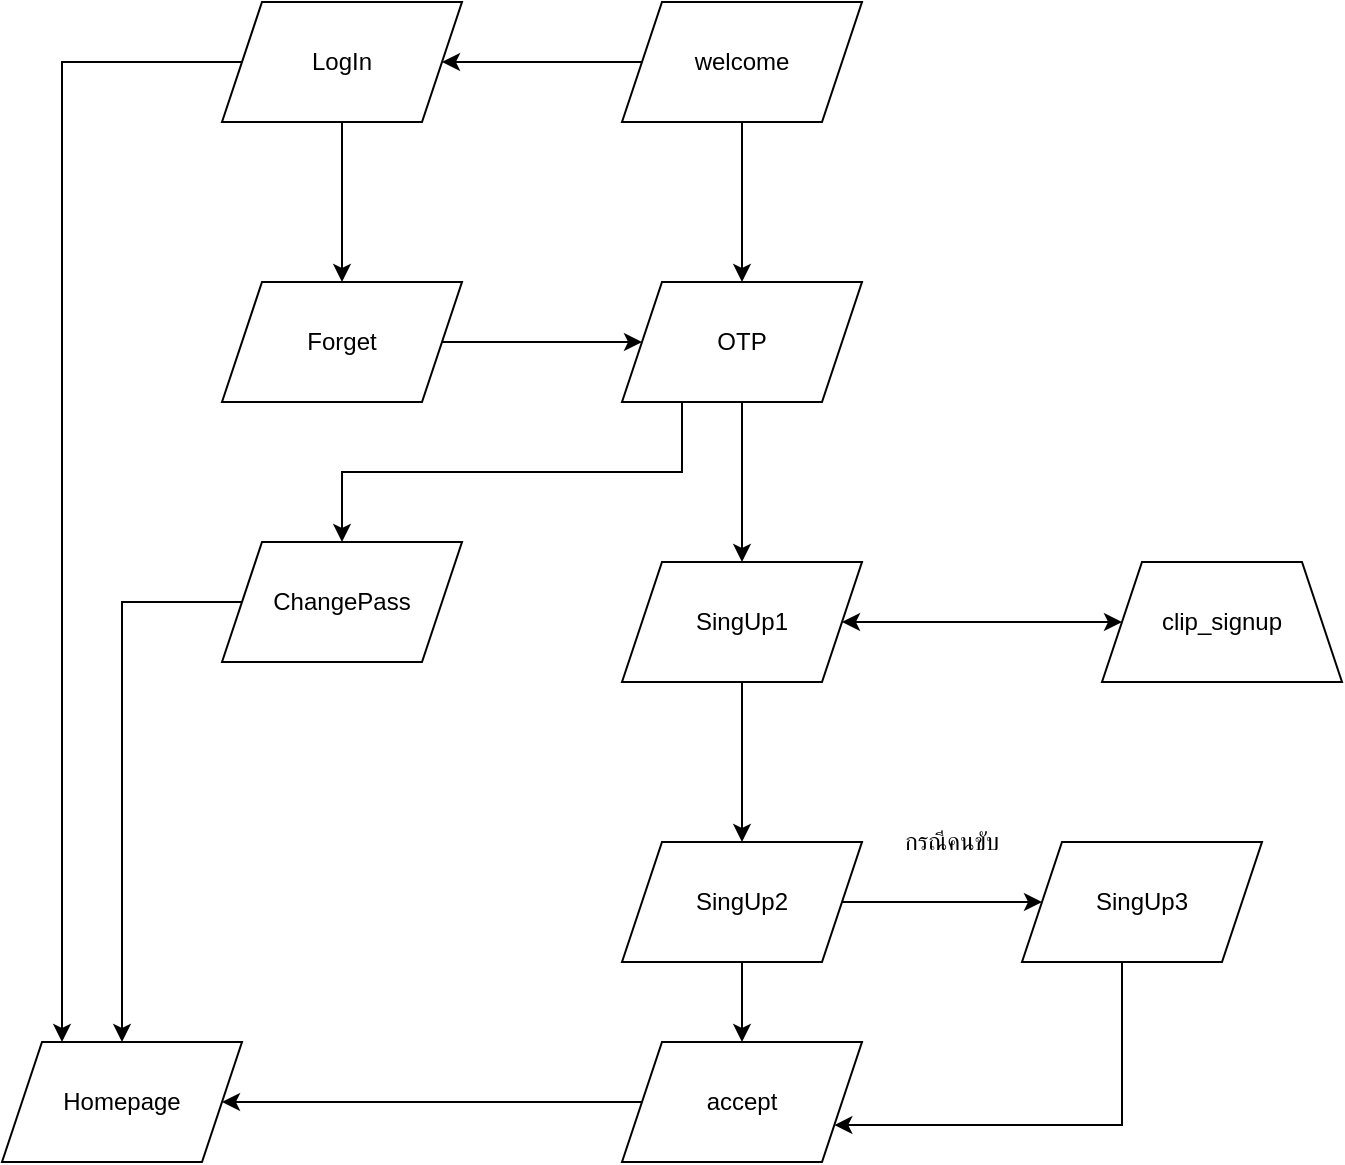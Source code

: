 <mxfile version="13.7.1" type="github">
  <diagram id="_Vg5LU53MmvnMiT8WGBx" name="Page-1">
    <mxGraphModel dx="1422" dy="794" grid="1" gridSize="10" guides="1" tooltips="1" connect="1" arrows="1" fold="1" page="1" pageScale="1" pageWidth="850" pageHeight="1100" math="0" shadow="0">
      <root>
        <mxCell id="0" />
        <mxCell id="1" parent="0" />
        <mxCell id="1sViV_-CoMLcRZ8lypDp-3" value="" style="edgeStyle=orthogonalEdgeStyle;rounded=0;orthogonalLoop=1;jettySize=auto;html=1;" parent="1" source="1sViV_-CoMLcRZ8lypDp-1" target="1sViV_-CoMLcRZ8lypDp-2" edge="1">
          <mxGeometry relative="1" as="geometry" />
        </mxCell>
        <mxCell id="1sViV_-CoMLcRZ8lypDp-5" value="" style="edgeStyle=orthogonalEdgeStyle;rounded=0;orthogonalLoop=1;jettySize=auto;html=1;entryX=0.5;entryY=0;entryDx=0;entryDy=0;" parent="1" source="1sViV_-CoMLcRZ8lypDp-1" target="1sViV_-CoMLcRZ8lypDp-8" edge="1">
          <mxGeometry relative="1" as="geometry" />
        </mxCell>
        <mxCell id="1sViV_-CoMLcRZ8lypDp-1" value="welcome" style="shape=parallelogram;perimeter=parallelogramPerimeter;whiteSpace=wrap;html=1;fixedSize=1;" parent="1" vertex="1">
          <mxGeometry x="340" y="50" width="120" height="60" as="geometry" />
        </mxCell>
        <mxCell id="1sViV_-CoMLcRZ8lypDp-7" value="" style="edgeStyle=orthogonalEdgeStyle;rounded=0;orthogonalLoop=1;jettySize=auto;html=1;" parent="1" source="1sViV_-CoMLcRZ8lypDp-2" target="1sViV_-CoMLcRZ8lypDp-6" edge="1">
          <mxGeometry relative="1" as="geometry" />
        </mxCell>
        <mxCell id="1sViV_-CoMLcRZ8lypDp-26" style="edgeStyle=orthogonalEdgeStyle;rounded=0;orthogonalLoop=1;jettySize=auto;html=1;entryX=0.25;entryY=0;entryDx=0;entryDy=0;" parent="1" source="1sViV_-CoMLcRZ8lypDp-2" target="1sViV_-CoMLcRZ8lypDp-25" edge="1">
          <mxGeometry relative="1" as="geometry">
            <mxPoint x="60" y="560" as="targetPoint" />
            <Array as="points">
              <mxPoint x="60" y="80" />
            </Array>
          </mxGeometry>
        </mxCell>
        <mxCell id="1sViV_-CoMLcRZ8lypDp-2" value="LogIn" style="shape=parallelogram;perimeter=parallelogramPerimeter;whiteSpace=wrap;html=1;fixedSize=1;" parent="1" vertex="1">
          <mxGeometry x="140" y="50" width="120" height="60" as="geometry" />
        </mxCell>
        <mxCell id="1sViV_-CoMLcRZ8lypDp-9" value="" style="edgeStyle=orthogonalEdgeStyle;rounded=0;orthogonalLoop=1;jettySize=auto;html=1;" parent="1" source="1sViV_-CoMLcRZ8lypDp-6" target="1sViV_-CoMLcRZ8lypDp-8" edge="1">
          <mxGeometry relative="1" as="geometry" />
        </mxCell>
        <mxCell id="1sViV_-CoMLcRZ8lypDp-6" value="Forget" style="shape=parallelogram;perimeter=parallelogramPerimeter;whiteSpace=wrap;html=1;fixedSize=1;" parent="1" vertex="1">
          <mxGeometry x="140" y="190" width="120" height="60" as="geometry" />
        </mxCell>
        <mxCell id="1sViV_-CoMLcRZ8lypDp-11" value="" style="edgeStyle=orthogonalEdgeStyle;rounded=0;orthogonalLoop=1;jettySize=auto;html=1;" parent="1" source="1sViV_-CoMLcRZ8lypDp-8" target="1sViV_-CoMLcRZ8lypDp-10" edge="1">
          <mxGeometry relative="1" as="geometry" />
        </mxCell>
        <mxCell id="1sViV_-CoMLcRZ8lypDp-21" style="edgeStyle=orthogonalEdgeStyle;rounded=0;orthogonalLoop=1;jettySize=auto;html=1;exitX=0.25;exitY=1;exitDx=0;exitDy=0;entryX=0.5;entryY=0;entryDx=0;entryDy=0;" parent="1" source="1sViV_-CoMLcRZ8lypDp-8" target="1sViV_-CoMLcRZ8lypDp-20" edge="1">
          <mxGeometry relative="1" as="geometry" />
        </mxCell>
        <mxCell id="1sViV_-CoMLcRZ8lypDp-8" value="OTP" style="shape=parallelogram;perimeter=parallelogramPerimeter;whiteSpace=wrap;html=1;fixedSize=1;" parent="1" vertex="1">
          <mxGeometry x="340" y="190" width="120" height="60" as="geometry" />
        </mxCell>
        <mxCell id="1sViV_-CoMLcRZ8lypDp-14" value="" style="edgeStyle=orthogonalEdgeStyle;rounded=0;orthogonalLoop=1;jettySize=auto;html=1;" parent="1" source="1sViV_-CoMLcRZ8lypDp-10" target="1sViV_-CoMLcRZ8lypDp-13" edge="1">
          <mxGeometry relative="1" as="geometry" />
        </mxCell>
        <mxCell id="1sViV_-CoMLcRZ8lypDp-10" value="SingUp1" style="shape=parallelogram;perimeter=parallelogramPerimeter;whiteSpace=wrap;html=1;fixedSize=1;" parent="1" vertex="1">
          <mxGeometry x="340" y="330" width="120" height="60" as="geometry" />
        </mxCell>
        <mxCell id="1sViV_-CoMLcRZ8lypDp-16" value="" style="edgeStyle=orthogonalEdgeStyle;rounded=0;orthogonalLoop=1;jettySize=auto;html=1;" parent="1" source="1sViV_-CoMLcRZ8lypDp-13" target="1sViV_-CoMLcRZ8lypDp-15" edge="1">
          <mxGeometry relative="1" as="geometry" />
        </mxCell>
        <mxCell id="1sViV_-CoMLcRZ8lypDp-19" value="" style="edgeStyle=orthogonalEdgeStyle;rounded=0;orthogonalLoop=1;jettySize=auto;html=1;" parent="1" source="1sViV_-CoMLcRZ8lypDp-13" target="1sViV_-CoMLcRZ8lypDp-17" edge="1">
          <mxGeometry relative="1" as="geometry" />
        </mxCell>
        <mxCell id="1sViV_-CoMLcRZ8lypDp-13" value="SingUp2" style="shape=parallelogram;perimeter=parallelogramPerimeter;whiteSpace=wrap;html=1;fixedSize=1;" parent="1" vertex="1">
          <mxGeometry x="340" y="470" width="120" height="60" as="geometry" />
        </mxCell>
        <mxCell id="1sViV_-CoMLcRZ8lypDp-18" style="edgeStyle=orthogonalEdgeStyle;rounded=0;orthogonalLoop=1;jettySize=auto;html=1;entryX=1;entryY=0.75;entryDx=0;entryDy=0;" parent="1" source="1sViV_-CoMLcRZ8lypDp-15" target="1sViV_-CoMLcRZ8lypDp-17" edge="1">
          <mxGeometry relative="1" as="geometry">
            <Array as="points">
              <mxPoint x="590" y="612" />
            </Array>
          </mxGeometry>
        </mxCell>
        <mxCell id="1sViV_-CoMLcRZ8lypDp-15" value="SingUp3" style="shape=parallelogram;perimeter=parallelogramPerimeter;whiteSpace=wrap;html=1;fixedSize=1;" parent="1" vertex="1">
          <mxGeometry x="540" y="470" width="120" height="60" as="geometry" />
        </mxCell>
        <mxCell id="1sViV_-CoMLcRZ8lypDp-28" style="edgeStyle=orthogonalEdgeStyle;rounded=0;orthogonalLoop=1;jettySize=auto;html=1;" parent="1" source="1sViV_-CoMLcRZ8lypDp-17" target="1sViV_-CoMLcRZ8lypDp-25" edge="1">
          <mxGeometry relative="1" as="geometry" />
        </mxCell>
        <mxCell id="1sViV_-CoMLcRZ8lypDp-17" value="accept" style="shape=parallelogram;perimeter=parallelogramPerimeter;whiteSpace=wrap;html=1;fixedSize=1;" parent="1" vertex="1">
          <mxGeometry x="340" y="570" width="120" height="60" as="geometry" />
        </mxCell>
        <mxCell id="1sViV_-CoMLcRZ8lypDp-27" style="edgeStyle=orthogonalEdgeStyle;rounded=0;orthogonalLoop=1;jettySize=auto;html=1;entryX=0.5;entryY=0;entryDx=0;entryDy=0;" parent="1" source="1sViV_-CoMLcRZ8lypDp-20" target="1sViV_-CoMLcRZ8lypDp-25" edge="1">
          <mxGeometry relative="1" as="geometry">
            <mxPoint x="90" y="560" as="targetPoint" />
            <Array as="points">
              <mxPoint x="90" y="350" />
            </Array>
          </mxGeometry>
        </mxCell>
        <mxCell id="1sViV_-CoMLcRZ8lypDp-20" value="ChangePass" style="shape=parallelogram;perimeter=parallelogramPerimeter;whiteSpace=wrap;html=1;fixedSize=1;" parent="1" vertex="1">
          <mxGeometry x="140" y="320" width="120" height="60" as="geometry" />
        </mxCell>
        <mxCell id="1sViV_-CoMLcRZ8lypDp-24" value="กรณีคนขับ" style="text;html=1;strokeColor=none;fillColor=none;align=center;verticalAlign=middle;whiteSpace=wrap;rounded=0;" parent="1" vertex="1">
          <mxGeometry x="470" y="460" width="70" height="20" as="geometry" />
        </mxCell>
        <mxCell id="1sViV_-CoMLcRZ8lypDp-25" value="Homepage" style="shape=parallelogram;perimeter=parallelogramPerimeter;whiteSpace=wrap;html=1;fixedSize=1;" parent="1" vertex="1">
          <mxGeometry x="30" y="570" width="120" height="60" as="geometry" />
        </mxCell>
        <mxCell id="1sViV_-CoMLcRZ8lypDp-31" value="clip_signup" style="shape=trapezoid;perimeter=trapezoidPerimeter;whiteSpace=wrap;html=1;fixedSize=1;" parent="1" vertex="1">
          <mxGeometry x="580" y="330" width="120" height="60" as="geometry" />
        </mxCell>
        <mxCell id="1sViV_-CoMLcRZ8lypDp-32" value="" style="endArrow=classic;startArrow=classic;html=1;exitX=1;exitY=0.5;exitDx=0;exitDy=0;entryX=0;entryY=0.5;entryDx=0;entryDy=0;" parent="1" source="1sViV_-CoMLcRZ8lypDp-10" target="1sViV_-CoMLcRZ8lypDp-31" edge="1">
          <mxGeometry width="50" height="50" relative="1" as="geometry">
            <mxPoint x="490" y="340" as="sourcePoint" />
            <mxPoint x="540" y="290" as="targetPoint" />
          </mxGeometry>
        </mxCell>
      </root>
    </mxGraphModel>
  </diagram>
</mxfile>
